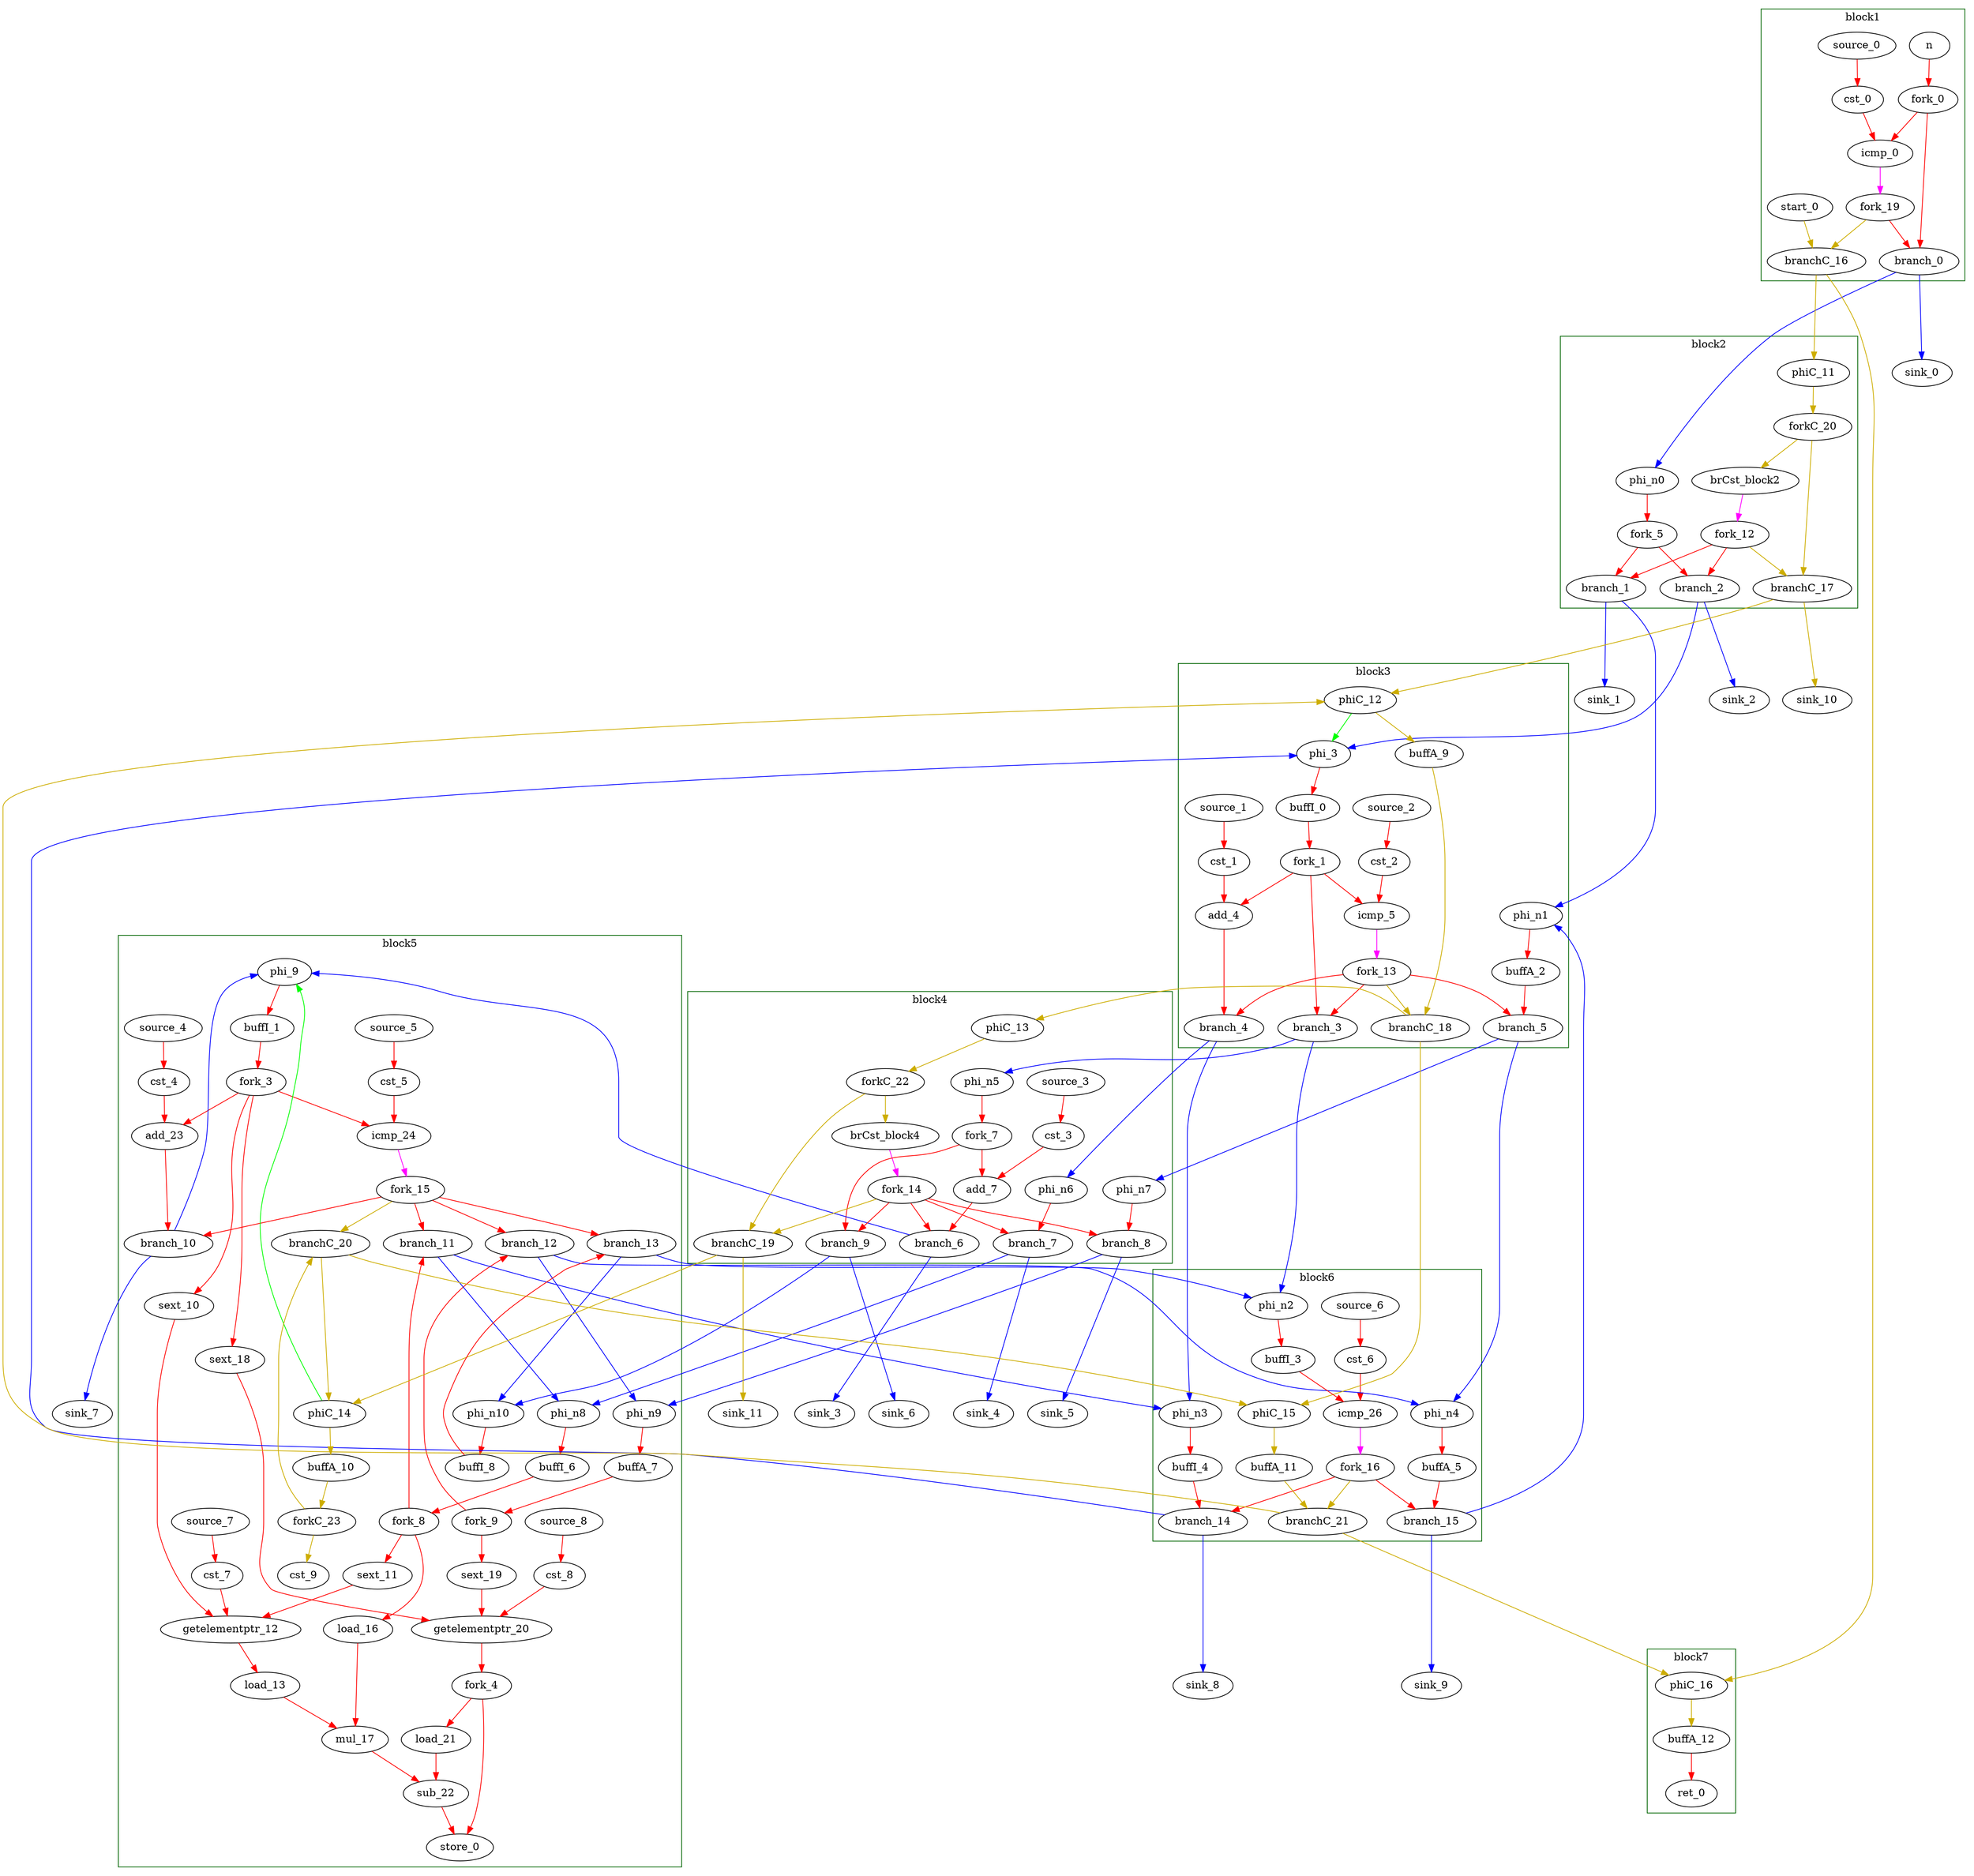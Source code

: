 Digraph G {
	splines=spline;
//DHLS version: 0.1.1" [shape = "none" pos = "20,20!"]
		"n" [type = "Entry", bbID= 1, in = "in1:32", out = "out1:32"];
		"cst_0" [type = "Constant", bbID= 1, in = "in1:32", out = "out1:32", value = "0x00000000", delay="0.000 0.000 0.000 100.000 100.000 100.000 100.000 100.000"];
		"icmp_0" [type = "Operator", bbID= 1, op = "icmp_sgt_op", in = "in1:32 in2:32 ", out = "out1:1 ", delay="1.907 1.397 1.400 1.409 100.000 100.000 100.000 100.000", latency=0, II=1];
		"brCst_block2" [type = "Constant", bbID= 2, in = "in1:1", out = "out1:1", value = "0x1", delay="1.412 1.397 0.000 1.412 1.397 1.412 100.000 100.000"];
		"phi_3" [type = "Mux", bbID= 3, in = "in1?:1 in2:32 in3:32 ", out = "out1:32", delay="1.412 1.397 0.000 1.412 1.397 1.412 100.000 100.000"];
		"cst_1" [type = "Constant", bbID= 3, in = "in1:32", out = "out1:32", value = "0x00000001", delay="0.000 0.000 0.000 100.000 100.000 100.000 100.000 100.000"];
		"add_4" [type = "Operator", bbID= 3, op = "add_op", in = "in1:32 in2:32 ", out = "out1:32 ", delay="2.287 1.397 1.400 1.409 100.000 100.000 100.000 100.000", latency=0, II=1];
		"cst_2" [type = "Constant", bbID= 3, in = "in1:32", out = "out1:32", value = "0x00000001", delay="0.000 0.000 0.000 100.000 100.000 100.000 100.000 100.000"];
		"icmp_5" [type = "Operator", bbID= 3, op = "icmp_sgt_op", in = "in1:32 in2:32 ", out = "out1:1 ", delay="1.907 1.397 1.400 1.409 100.000 100.000 100.000 100.000", latency=0, II=1];
		"cst_3" [type = "Constant", bbID= 4, in = "in1:32", out = "out1:32", value = "0x00000001", delay="0.000 0.000 0.000 100.000 100.000 100.000 100.000 100.000"];
		"add_7" [type = "Operator", bbID= 4, op = "add_op", in = "in1:32 in2:32 ", out = "out1:32 ", delay="2.287 1.397 1.400 1.409 100.000 100.000 100.000 100.000", latency=0, II=1];
		"brCst_block4" [type = "Constant", bbID= 4, in = "in1:1", out = "out1:1", value = "0x1", delay="1.412 1.397 0.000 1.412 1.397 1.412 100.000 100.000"];
		"phi_9" [type = "Mux", bbID= 5, in = "in1?:1 in2:32 in3:32 ", out = "out1:32", delay="1.412 1.397 0.000 1.412 1.397 1.412 100.000 100.000"];
		"sext_10" [type = "Operator", bbID= 5, op = "zext_op", in = "in1:32 ", out = "out1:32 ", delay="0.672 0.672 1.397 1.397 100.000 100.000 100.000 100.000", latency=0, II=1];
		"sext_11" [type = "Operator", bbID= 5, op = "zext_op", in = "in1:32 ", out = "out1:32 ", delay="0.672 0.672 1.397 1.397 100.000 100.000 100.000 100.000", latency=0, II=1];
		"getelementptr_12" [type = "Operator", bbID= 5, op = "getelementptr_op", in = "in1:32 in2:32 in3:32 ", out = "out1:32 ", constants=1, delay="3.792 0.672 0.672 100.000 100.000 100.000 100.000 100.000", latency=0, II=1];
		"load_13" [type = "Operator", bbID= 5, op = "mc_load_op", bbID= 5, portId= 0, in = "in1:32 in2:32", out = "out1:32 out2:32 ", delay="1.412 1.409 0.000 100.000 100.000 100.000 100.000 100.000", latency=2, II=1];
		"load_16" [type = "Operator", bbID= 5, op = "mc_load_op", bbID= 5, portId= 0, in = "in1:32 in2:32", out = "out1:32 out2:32 ", delay="1.412 1.409 0.000 100.000 100.000 100.000 100.000 100.000", latency=2, II=1];
		"mul_17" [type = "Operator", bbID= 5, op = "mul_op", in = "in1:32 in2:32 ", out = "out1:32 ", delay="0.000 0.000 0.000 100.000 100.000 100.000 100.000 100.000", latency=4, II=1];
		"sext_18" [type = "Operator", bbID= 5, op = "zext_op", in = "in1:32 ", out = "out1:32 ", delay="0.672 0.672 1.397 1.397 100.000 100.000 100.000 100.000", latency=0, II=1];
		"sext_19" [type = "Operator", bbID= 5, op = "zext_op", in = "in1:32 ", out = "out1:32 ", delay="0.672 0.672 1.397 1.397 100.000 100.000 100.000 100.000", latency=0, II=1];
		"getelementptr_20" [type = "Operator", bbID= 5, op = "getelementptr_op", in = "in1:32 in2:32 in3:32 ", out = "out1:32 ", constants=1, delay="3.792 0.672 0.672 100.000 100.000 100.000 100.000 100.000", latency=0, II=1];
		"load_21" [type = "Operator", bbID= 5, op = "mc_load_op", bbID= 5, portId= 1, in = "in1:32 in2:32", out = "out1:32 out2:32 ", delay="1.412 1.409 0.000 100.000 100.000 100.000 100.000 100.000", latency=2, II=1];
		"sub_22" [type = "Operator", bbID= 5, op = "sub_op", in = "in1:32 in2:32 ", out = "out1:32 ", delay="2.287 1.397 1.400 1.409 100.000 100.000 100.000 100.000", latency=0, II=1];
		"store_0" [type = "Operator", bbID= 5, op = "mc_store_op", bbID= 5, portId= 0, in = "in1:32 in2:32 ", out = "out1:32 out2:32", delay="0.672 1.397 1.400 1.409 100.000 100.000 100.000 100.000", latency=0, II=1];
		"cst_4" [type = "Constant", bbID= 5, in = "in1:32", out = "out1:32", value = "0x00000001", delay="0.000 0.000 0.000 100.000 100.000 100.000 100.000 100.000"];
		"add_23" [type = "Operator", bbID= 5, op = "add_op", in = "in1:32 in2:32 ", out = "out1:32 ", delay="2.287 1.397 1.400 1.409 100.000 100.000 100.000 100.000", latency=0, II=1];
		"cst_5" [type = "Constant", bbID= 5, in = "in1:32", out = "out1:32", value = "0x00000000", delay="0.000 0.000 0.000 100.000 100.000 100.000 100.000 100.000"];
		"icmp_24" [type = "Operator", bbID= 5, op = "icmp_sgt_op", in = "in1:32 in2:32 ", out = "out1:1 ", delay="1.907 1.397 1.400 1.409 100.000 100.000 100.000 100.000", latency=0, II=1];
		"cst_6" [type = "Constant", bbID= 6, in = "in1:32", out = "out1:32", value = "0x00000001", delay="0.000 0.000 0.000 100.000 100.000 100.000 100.000 100.000"];
		"icmp_26" [type = "Operator", bbID= 6, op = "icmp_sgt_op", in = "in1:32 in2:32 ", out = "out1:1 ", delay="1.907 1.397 1.400 1.409 100.000 100.000 100.000 100.000", latency=0, II=1];
		"ret_0" [type = "Operator", bbID= 7, op = "ret_op", in = "in1:0 ", out = "out1:0 ", delay="1.412 1.409 0.000 100.000 100.000 100.000 100.000 100.000", latency=0, II=1];
		"cst_7" [type = "Constant", bbID= 5, in = "in1:32", out = "out1:32", value = "0x00000001", delay="0.000 0.000 0.000 100.000 100.000 100.000 100.000 100.000"];
		"cst_8" [type = "Constant", bbID= 5, in = "in1:32", out = "out1:32", value = "0x00000001", delay="0.000 0.000 0.000 100.000 100.000 100.000 100.000 100.000"];
		"phi_n0" [type = "Merge", bbID= 2, in = "in1:32 ", out = "out1:32", delay="0.000 0.000 0.000 100.000 100.000 100.000 100.000 100.000"];
		"phi_n1" [type = "Merge", bbID= 3, in = "in1:32 in2:32 ", out = "out1:32", delay="1.397 1.412 0.000 100.000 100.000 100.000 100.000 100.000"];
		"phi_n2" [type = "Merge", bbID= 6, in = "in1:32 in2:32 ", out = "out1:32", delay="1.397 1.412 0.000 100.000 100.000 100.000 100.000 100.000"];
		"phi_n3" [type = "Merge", bbID= 6, in = "in1:32 in2:32 ", out = "out1:32", delay="1.397 1.412 0.000 100.000 100.000 100.000 100.000 100.000"];
		"phi_n4" [type = "Merge", bbID= 6, in = "in1:32 in2:32 ", out = "out1:32", delay="1.397 1.412 0.000 100.000 100.000 100.000 100.000 100.000"];
		"phi_n5" [type = "Merge", bbID= 4, in = "in1:32 ", out = "out1:32", delay="0.000 0.000 0.000 100.000 100.000 100.000 100.000 100.000"];
		"phi_n6" [type = "Merge", bbID= 4, in = "in1:32 ", out = "out1:32", delay="0.000 0.000 0.000 100.000 100.000 100.000 100.000 100.000"];
		"phi_n7" [type = "Merge", bbID= 4, in = "in1:32 ", out = "out1:32", delay="0.000 0.000 0.000 100.000 100.000 100.000 100.000 100.000"];
		"phi_n8" [type = "Merge", bbID= 5, in = "in1:32 in2:32 ", out = "out1:32", delay="1.397 1.412 0.000 100.000 100.000 100.000 100.000 100.000"];
		"phi_n9" [type = "Merge", bbID= 5, in = "in1:32 in2:32 ", out = "out1:32", delay="1.397 1.412 0.000 100.000 100.000 100.000 100.000 100.000"];
		"phi_n10" [type = "Merge", bbID= 5, in = "in1:32 in2:32 ", out = "out1:32", delay="1.397 1.412 0.000 100.000 100.000 100.000 100.000 100.000"];
		"fork_0" [type = "Fork", bbID= 1, in = "in1:32", out = "out1:32 out2:32 ", delay="0.000 0.100 0.100 100.000 100.000 100.000 100.000 100.000"];
		"fork_1" [type = "Fork", bbID= 3, in = "in1:32", out = "out1:32 out2:32 out3:32 ", delay="0.000 0.100 0.100 100.000 100.000 100.000 100.000 100.000"];
		"fork_3" [type = "Fork", bbID= 5, in = "in1:32", out = "out1:32 out2:32 out3:32 out4:32 ", delay="0.000 0.100 0.100 100.000 100.000 100.000 100.000 100.000"];
		"fork_4" [type = "Fork", bbID= 5, in = "in1:32", out = "out1:32 out2:32 ", delay="0.000 0.100 0.100 100.000 100.000 100.000 100.000 100.000"];
		"fork_5" [type = "Fork", bbID= 2, in = "in1:32", out = "out1:32 out2:32 ", delay="0.000 0.100 0.100 100.000 100.000 100.000 100.000 100.000"];
		"fork_7" [type = "Fork", bbID= 4, in = "in1:32", out = "out1:32 out2:32 ", delay="0.000 0.100 0.100 100.000 100.000 100.000 100.000 100.000"];
		"fork_8" [type = "Fork", bbID= 5, in = "in1:32", out = "out1:32 out2:32 out3:32 ", delay="0.000 0.100 0.100 100.000 100.000 100.000 100.000 100.000"];
		"fork_9" [type = "Fork", bbID= 5, in = "in1:32", out = "out1:32 out2:32 ", delay="0.000 0.100 0.100 100.000 100.000 100.000 100.000 100.000"];
		"branch_0" [type = "Branch", bbID= 1,  in = "in1:32 in2?:1", out = "out1+:32 out2-:32", delay="0.000 1.409 1.411 1.412 1.400 1.412 100.000 100.000"];
		"branch_1" [type = "Branch", bbID= 2,  in = "in1:32 in2?:1", out = "out1+:32 out2-:32", delay="0.000 1.409 1.411 1.412 1.400 1.412 100.000 100.000"];
		"branch_2" [type = "Branch", bbID= 2,  in = "in1:32 in2?:1", out = "out1+:32 out2-:32", delay="0.000 1.409 1.411 1.412 1.400 1.412 100.000 100.000"];
		"fork_12" [type = "Fork", bbID= 2, in = "in1:1", out = "out1:1 out2:1 out3:1 ", delay="0.000 0.100 0.100 100.000 100.000 100.000 100.000 100.000"];
		"branch_3" [type = "Branch", bbID= 3,  in = "in1:32 in2?:1", out = "out1+:32 out2-:32", delay="0.000 1.409 1.411 1.412 1.400 1.412 100.000 100.000"];
		"branch_4" [type = "Branch", bbID= 3,  in = "in1:32 in2?:1", out = "out1+:32 out2-:32", delay="0.000 1.409 1.411 1.412 1.400 1.412 100.000 100.000"];
		"branch_5" [type = "Branch", bbID= 3,  in = "in1:32 in2?:1", out = "out1+:32 out2-:32", delay="0.000 1.409 1.411 1.412 1.400 1.412 100.000 100.000"];
		"fork_13" [type = "Fork", bbID= 3, in = "in1:1", out = "out1:1 out2:1 out3:1 out4:1 ", delay="0.000 0.100 0.100 100.000 100.000 100.000 100.000 100.000"];
		"branch_6" [type = "Branch", bbID= 4,  in = "in1:32 in2?:1", out = "out1+:32 out2-:32", delay="0.000 1.409 1.411 1.412 1.400 1.412 100.000 100.000"];
		"branch_7" [type = "Branch", bbID= 4,  in = "in1:32 in2?:1", out = "out1+:32 out2-:32", delay="0.000 1.409 1.411 1.412 1.400 1.412 100.000 100.000"];
		"branch_8" [type = "Branch", bbID= 4,  in = "in1:32 in2?:1", out = "out1+:32 out2-:32", delay="0.000 1.409 1.411 1.412 1.400 1.412 100.000 100.000"];
		"branch_9" [type = "Branch", bbID= 4,  in = "in1:32 in2?:1", out = "out1+:32 out2-:32", delay="0.000 1.409 1.411 1.412 1.400 1.412 100.000 100.000"];
		"fork_14" [type = "Fork", bbID= 4, in = "in1:1", out = "out1:1 out2:1 out3:1 out4:1 out5:1 ", delay="0.000 0.100 0.100 100.000 100.000 100.000 100.000 100.000"];
		"branch_10" [type = "Branch", bbID= 5,  in = "in1:32 in2?:1", out = "out1+:32 out2-:32", delay="0.000 1.409 1.411 1.412 1.400 1.412 100.000 100.000"];
		"branch_11" [type = "Branch", bbID= 5,  in = "in1:32 in2?:1", out = "out1+:32 out2-:32", delay="0.000 1.409 1.411 1.412 1.400 1.412 100.000 100.000"];
		"branch_12" [type = "Branch", bbID= 5,  in = "in1:32 in2?:1", out = "out1+:32 out2-:32", delay="0.000 1.409 1.411 1.412 1.400 1.412 100.000 100.000"];
		"branch_13" [type = "Branch", bbID= 5,  in = "in1:32 in2?:1", out = "out1+:32 out2-:32", delay="0.000 1.409 1.411 1.412 1.400 1.412 100.000 100.000"];
		"fork_15" [type = "Fork", bbID= 5, in = "in1:1", out = "out1:1 out2:1 out3:1 out4:1 out5:1 ", delay="0.000 0.100 0.100 100.000 100.000 100.000 100.000 100.000"];
		"branch_14" [type = "Branch", bbID= 6,  in = "in1:32 in2?:1", out = "out1+:32 out2-:32", delay="0.000 1.409 1.411 1.412 1.400 1.412 100.000 100.000"];
		"branch_15" [type = "Branch", bbID= 6,  in = "in1:32 in2?:1", out = "out1+:32 out2-:32", delay="0.000 1.409 1.411 1.412 1.400 1.412 100.000 100.000"];
		"fork_16" [type = "Fork", bbID= 6, in = "in1:1", out = "out1:1 out2:1 out3:1 ", delay="0.000 0.100 0.100 100.000 100.000 100.000 100.000 100.000"];
//		"MC_A" [type = "MC", bbID= 0, in = "in1:32*c0 in2:32*l0a in3:32*l1a in4:32*s0a in5:32*s0d ", out = "out1:32*l0d out2:32*l1d out3:0*e ", memory = "A", bbcount = 1, ldcount = 2, stcount = 1];
//		"MC_x" [type = "MC", bbID= 0, in = "in1:32*l0a ", out = "out1:32*l0d out2:0*e ", memory = "x", bbcount = 0, ldcount = 1, stcount = 0];
		"cst_9" [type = "Constant", bbID= 5, in = "in1:32", out = "out1:32", value = "0x00000001", delay="0.000 0.000 0.000 100.000 100.000 100.000 100.000 100.000"];
//		"end_0" [type = "Exit", bbID= 0, in = "in1:0*e in2:0*e in3:0", out = "out1:0"];
		"start_0" [type = "Entry", control= "true", bbID= 1, in = "in1:0", out = "out1:0"];
		"branchC_16" [type = "Branch", bbID= 1,  in = "in1:0 in2?:1", out = "out1+:0 out2-:0", delay="0.000 1.409 1.411 1.412 1.400 1.412 100.000 100.000"];
		"fork_19" [type = "Fork", bbID= 1, in = "in1:1", out = "out1:1 out2:1 ", delay="0.000 0.100 0.100 100.000 100.000 100.000 100.000 100.000"];
		"phiC_11" [type = "Merge", bbID= 2, in = "in1:0 ", out = "out1:0", delay="0.000 1.397 0.000 100.000 100.000 100.000 100.000 100.000"];
		"forkC_20" [type = "Fork", bbID= 2, in = "in1:0", out = "out1:0 out2:0 "];
		"branchC_17" [type = "Branch", bbID= 2,  in = "in1:0 in2?:1", out = "out1+:0 out2-:0", delay="0.000 1.409 1.411 1.412 1.400 1.412 100.000 100.000"];
		"phiC_12" [type = "CntrlMerge", bbID= 3, in = "in1:0 in2:0 ", out = "out1:0 out2?:1", delay="0.000 1.397 0.000 100.000 100.000 100.000 100.000 100.000"];
		"branchC_18" [type = "Branch", bbID= 3,  in = "in1:0 in2?:1", out = "out1+:0 out2-:0", delay="0.000 1.409 1.411 1.412 1.400 1.412 100.000 100.000"];
		"phiC_13" [type = "Merge", bbID= 4, in = "in1:0 ", out = "out1:0", delay="0.000 1.397 0.000 100.000 100.000 100.000 100.000 100.000"];
		"forkC_22" [type = "Fork", bbID= 4, in = "in1:0", out = "out1:0 out2:0 "];
		"branchC_19" [type = "Branch", bbID= 4,  in = "in1:0 in2?:1", out = "out1+:0 out2-:0", delay="0.000 1.409 1.411 1.412 1.400 1.412 100.000 100.000"];
		"phiC_14" [type = "CntrlMerge", bbID= 5, in = "in1:0 in2:0 ", out = "out1:0 out2?:1", delay="0.000 1.397 0.000 100.000 100.000 100.000 100.000 100.000"];
		"forkC_23" [type = "Fork", bbID= 5, in = "in1:0", out = "out1:0 out2:0 "];
		"branchC_20" [type = "Branch", bbID= 5,  in = "in1:0 in2?:1", out = "out1+:0 out2-:0", delay="0.000 1.409 1.411 1.412 1.400 1.412 100.000 100.000"];
		"phiC_15" [type = "Merge", bbID= 6, in = "in1:0 in2:0 ", out = "out1:0", delay="0.000 1.397 0.000 100.000 100.000 100.000 100.000 100.000"];
		"branchC_21" [type = "Branch", bbID= 6,  in = "in1:0 in2?:1", out = "out1+:0 out2-:0", delay="0.000 1.409 1.411 1.412 1.400 1.412 100.000 100.000"];
		"phiC_16" [type = "Merge", bbID= 7, in = "in1:0 in2:0 ", out = "out1:0", delay="0.000 1.397 0.000 100.000 100.000 100.000 100.000 100.000"];
		"sink_0" [type = "Sink", bbID= 0, in = "in1:32"];
		"sink_1" [type = "Sink", bbID= 0, in = "in1:32"];
		"sink_2" [type = "Sink", bbID= 0, in = "in1:32"];
		"sink_3" [type = "Sink", bbID= 0, in = "in1:32"];
		"sink_4" [type = "Sink", bbID= 0, in = "in1:32"];
		"sink_5" [type = "Sink", bbID= 0, in = "in1:32"];
		"sink_6" [type = "Sink", bbID= 0, in = "in1:32"];
		"sink_7" [type = "Sink", bbID= 0, in = "in1:32"];
		"sink_8" [type = "Sink", bbID= 0, in = "in1:32"];
		"sink_9" [type = "Sink", bbID= 0, in = "in1:32"];
		"sink_10" [type = "Sink", bbID= 0, in = "in1:0"];
		"sink_11" [type = "Sink", bbID= 0, in = "in1:0"];
		"source_0" [type = "Source", bbID= 1, out = "out1:32"];
		"source_1" [type = "Source", bbID= 3, out = "out1:32"];
		"source_2" [type = "Source", bbID= 3, out = "out1:32"];
		"source_3" [type = "Source", bbID= 4, out = "out1:32"];
		"source_4" [type = "Source", bbID= 5, out = "out1:32"];
		"source_5" [type = "Source", bbID= 5, out = "out1:32"];
		"source_6" [type = "Source", bbID= 6, out = "out1:32"];
		"source_7" [type = "Source", bbID= 5, out = "out1:32"];
		"source_8" [type = "Source", bbID= 5, out = "out1:32"];
		"buffI_0" [type = "Buffer", bbID= 3, in = "in1:32", out = "out1:32"];
		"buffI_1" [type = "Buffer", bbID= 5, in = "in1:32", out = "out1:32"];
		"buffA_2" [type = "Buffer", bbID= 3, in = "in1:32", out = "out1:32"];
		"buffI_3" [type = "Buffer", bbID= 6, in = "in1:32", out = "out1:32"];
		"buffI_4" [type = "Buffer", bbID= 6, in = "in1:32", out = "out1:32"];
		"buffA_5" [type = "Buffer", bbID= 6, in = "in1:32", out = "out1:32"];
		"buffI_6" [type = "Buffer", bbID= 5, in = "in1:32", out = "out1:32"];
		"buffA_7" [type = "Buffer", bbID= 5, in = "in1:32", out = "out1:32"];
		"buffI_8" [type = "Buffer", bbID= 5, in = "in1:32", out = "out1:32"];
		"buffA_9" [type = "Buffer", bbID= 3, in = "in1:0", out = "out1:0"];
		"buffA_10" [type = "Buffer", bbID= 5, in = "in1:0", out = "out1:0"];
		"buffA_11" [type = "Buffer", bbID= 6, in = "in1:0", out = "out1:0"];
		"buffA_12" [type = "Buffer", bbID= 7, in = "in1:0", out = "out1:0"];
//		"load_13" -> "MC_A" [color = "darkgreen", mem_address = "true", from = "out2", to = "in2"];
//		"MC_A" -> "load_13" [color = "darkgreen", mem_address = "false", from = "out1", to = "in1"];
//		"load_16" -> "MC_x" [color = "darkgreen", mem_address = "true", from = "out2", to = "in1"];
//		"MC_x" -> "load_16" [color = "darkgreen", mem_address = "false", from = "out1", to = "in1"];
//		"load_21" -> "MC_A" [color = "darkgreen", mem_address = "true", from = "out2", to = "in3"];
//		"MC_A" -> "load_21" [color = "darkgreen", mem_address = "false", from = "out2", to = "in1"];
//		"store_0" -> "MC_A" [color = "darkgreen", mem_address = "true", from = "out2", to = "in4"];
//		"store_0" -> "MC_A" [color = "darkgreen", mem_address = "false", from = "out1", to = "in5"];
//		"cst_9" -> "MC_A" [color = "darkgreen", from = "out1", to = "in1"];
//		"MC_A" -> "end_0" [color = "gold3", from = "out3", to = "in1"];
//		"MC_x" -> "end_0" [color = "gold3", from = "out2", to = "in2"];
	subgraph cluster_0 {
	color = "darkgreen";
		label = "block1";
		"n" -> "fork_0" [color = "red", from = "out1", to = "in1"];
		"cst_0" -> "icmp_0" [color = "red", from = "out1", to = "in2"];
		"icmp_0" -> "fork_19" [color = "magenta", from = "out1", to = "in1"];
		"fork_0" -> "icmp_0" [color = "red", from = "out1", to = "in1"];
		"fork_0" -> "branch_0" [color = "red", from = "out2", to = "in1"];
		"start_0" -> "branchC_16" [color = "gold3", from = "out1", to = "in1"];
		"fork_19" -> "branch_0" [color = "red", from = "out1", to = "in2"];
		"fork_19" -> "branchC_16" [color = "gold3", from = "out2", to = "in2"];
		"source_0" -> "cst_0" [color = "red", from = "out1", to = "in1"];
	}
		"branch_0" -> "phi_n0" [color = "blue", minlen = 3, from = "out1", to = "in1"];
		"branch_0" -> "sink_0" [color = "blue", minlen = 3, from = "out2", to = "in1"];
		"branchC_16" -> "phiC_11" [color = "gold3", minlen = 3, from = "out1", to = "in1"];
		"branchC_16" -> "phiC_16" [color = "gold3", minlen = 3, from = "out2", to = "in1"];
	subgraph cluster_1 {
	color = "darkgreen";
		label = "block2";
		"brCst_block2" -> "fork_12" [color = "magenta", from = "out1", to = "in1"];
		"phi_n0" -> "fork_5" [color = "red", from = "out1", to = "in1"];
		"fork_5" -> "branch_1" [color = "red", from = "out1", to = "in1"];
		"fork_5" -> "branch_2" [color = "red", from = "out2", to = "in1"];
		"fork_12" -> "branch_2" [color = "red", from = "out1", to = "in2"];
		"fork_12" -> "branch_1" [color = "red", from = "out2", to = "in2"];
		"fork_12" -> "branchC_17" [color = "gold3", from = "out3", to = "in2"];
		"phiC_11" -> "forkC_20" [color = "gold3", from = "out1", to = "in1"];
		"forkC_20" -> "branchC_17" [color = "gold3", from = "out1", to = "in1"];
		"forkC_20" -> "brCst_block2" [color = "gold3", from = "out2", to = "in1"];
	}
		"branch_1" -> "phi_n1" [color = "blue", minlen = 3, from = "out1", to = "in1"];
		"branch_1" -> "sink_1" [color = "blue", minlen = 3, from = "out2", to = "in1"];
		"branch_2" -> "phi_3" [color = "blue", minlen = 3, from = "out1", to = "in2"];
		"branch_2" -> "sink_2" [color = "blue", minlen = 3, from = "out2", to = "in1"];
		"branchC_17" -> "phiC_12" [color = "gold3", minlen = 3, from = "out1", to = "in1"];
		"branchC_17" -> "sink_10" [color = "gold3", minlen = 3, from = "out2", to = "in1"];
	subgraph cluster_2 {
	color = "darkgreen";
		label = "block3";
		"phi_3" -> "buffI_0" [color = "red", from = "out1", to = "in1"];
		"cst_1" -> "add_4" [color = "red", from = "out1", to = "in2"];
		"add_4" -> "branch_4" [color = "red", from = "out1", to = "in1"];
		"cst_2" -> "icmp_5" [color = "red", from = "out1", to = "in2"];
		"icmp_5" -> "fork_13" [color = "magenta", from = "out1", to = "in1"];
		"phi_n1" -> "buffA_2" [color = "red", from = "out1", to = "in1"];
		"fork_1" -> "add_4" [color = "red", from = "out1", to = "in1"];
		"fork_1" -> "icmp_5" [color = "red", from = "out2", to = "in1"];
		"fork_1" -> "branch_3" [color = "red", from = "out3", to = "in1"];
		"fork_13" -> "branch_5" [color = "red", from = "out1", to = "in2"];
		"fork_13" -> "branch_4" [color = "red", from = "out2", to = "in2"];
		"fork_13" -> "branch_3" [color = "red", from = "out3", to = "in2"];
		"fork_13" -> "branchC_18" [color = "gold3", from = "out4", to = "in2"];
		"phiC_12" -> "phi_3" [color = "green", from = "out2", to = "in1"];
		"phiC_12" -> "buffA_9" [color = "gold3", from = "out1", to = "in1"];
		"source_1" -> "cst_1" [color = "red", from = "out1", to = "in1"];
		"source_2" -> "cst_2" [color = "red", from = "out1", to = "in1"];
		"buffI_0" -> "fork_1" [color = "red", from = "out1", to = "in1"];
		"buffA_2" -> "branch_5" [color = "red", from = "out1", to = "in1"];
		"buffA_9" -> "branchC_18" [color = "gold3", from = "out1", to = "in1"];
	}
		"branch_3" -> "phi_n5" [color = "blue", minlen = 3, from = "out1", to = "in1"];
		"branch_3" -> "phi_n2" [color = "blue", minlen = 3, from = "out2", to = "in1"];
		"branch_4" -> "phi_n6" [color = "blue", minlen = 3, from = "out1", to = "in1"];
		"branch_4" -> "phi_n3" [color = "blue", minlen = 3, from = "out2", to = "in1"];
		"branch_5" -> "phi_n7" [color = "blue", minlen = 3, from = "out1", to = "in1"];
		"branch_5" -> "phi_n4" [color = "blue", minlen = 3, from = "out2", to = "in1"];
		"branchC_18" -> "phiC_13" [color = "gold3", minlen = 3, from = "out1", to = "in1"];
		"branchC_18" -> "phiC_15" [color = "gold3", minlen = 3, from = "out2", to = "in1"];
	subgraph cluster_3 {
	color = "darkgreen";
		label = "block4";
		"cst_3" -> "add_7" [color = "red", from = "out1", to = "in2"];
		"add_7" -> "branch_6" [color = "red", from = "out1", to = "in1"];
		"brCst_block4" -> "fork_14" [color = "magenta", from = "out1", to = "in1"];
		"phi_n5" -> "fork_7" [color = "red", from = "out1", to = "in1"];
		"phi_n6" -> "branch_7" [color = "red", from = "out1", to = "in1"];
		"phi_n7" -> "branch_8" [color = "red", from = "out1", to = "in1"];
		"fork_7" -> "add_7" [color = "red", from = "out1", to = "in1"];
		"fork_7" -> "branch_9" [color = "red", from = "out2", to = "in1"];
		"fork_14" -> "branch_9" [color = "red", from = "out1", to = "in2"];
		"fork_14" -> "branch_8" [color = "red", from = "out2", to = "in2"];
		"fork_14" -> "branch_7" [color = "red", from = "out3", to = "in2"];
		"fork_14" -> "branch_6" [color = "red", from = "out4", to = "in2"];
		"fork_14" -> "branchC_19" [color = "gold3", from = "out5", to = "in2"];
		"phiC_13" -> "forkC_22" [color = "gold3", from = "out1", to = "in1"];
		"forkC_22" -> "branchC_19" [color = "gold3", from = "out1", to = "in1"];
		"forkC_22" -> "brCst_block4" [color = "gold3", from = "out2", to = "in1"];
		"source_3" -> "cst_3" [color = "red", from = "out1", to = "in1"];
	}
		"branch_6" -> "phi_9" [color = "blue", minlen = 3, from = "out1", to = "in2"];
		"branch_6" -> "sink_3" [color = "blue", minlen = 3, from = "out2", to = "in1"];
		"branch_7" -> "phi_n8" [color = "blue", minlen = 3, from = "out1", to = "in1"];
		"branch_7" -> "sink_4" [color = "blue", minlen = 3, from = "out2", to = "in1"];
		"branch_8" -> "phi_n9" [color = "blue", minlen = 3, from = "out1", to = "in1"];
		"branch_8" -> "sink_5" [color = "blue", minlen = 3, from = "out2", to = "in1"];
		"branch_9" -> "phi_n10" [color = "blue", minlen = 3, from = "out1", to = "in1"];
		"branch_9" -> "sink_6" [color = "blue", minlen = 3, from = "out2", to = "in1"];
		"branchC_19" -> "phiC_14" [color = "gold3", minlen = 3, from = "out1", to = "in1"];
		"branchC_19" -> "sink_11" [color = "gold3", minlen = 3, from = "out2", to = "in1"];
	subgraph cluster_4 {
	color = "darkgreen";
		label = "block5";
		"phi_9" -> "buffI_1" [color = "red", from = "out1", to = "in1"];
		"sext_10" -> "getelementptr_12" [color = "red", from = "out1", to = "in1"];
		"sext_11" -> "getelementptr_12" [color = "red", from = "out1", to = "in2"];
		"getelementptr_12" -> "load_13" [color = "red", from = "out1", to = "in2"];
		"load_13" -> "mul_17" [color = "red", from = "out1", to = "in1"];
		"load_16" -> "mul_17" [color = "red", from = "out1", to = "in2"];
		"mul_17" -> "sub_22" [color = "red", from = "out1", to = "in2"];
		"sext_18" -> "getelementptr_20" [color = "red", from = "out1", to = "in1"];
		"sext_19" -> "getelementptr_20" [color = "red", from = "out1", to = "in2"];
		"getelementptr_20" -> "fork_4" [color = "red", from = "out1", to = "in1"];
		"load_21" -> "sub_22" [color = "red", from = "out1", to = "in1"];
		"sub_22" -> "store_0" [color = "red", from = "out1", to = "in1"];
		"cst_4" -> "add_23" [color = "red", from = "out1", to = "in2"];
		"add_23" -> "branch_10" [color = "red", from = "out1", to = "in1"];
		"cst_5" -> "icmp_24" [color = "red", from = "out1", to = "in2"];
		"icmp_24" -> "fork_15" [color = "magenta", from = "out1", to = "in1"];
		"cst_7" -> "getelementptr_12" [color = "red", from = "out1", to = "in3"];
		"cst_8" -> "getelementptr_20" [color = "red", from = "out1", to = "in3"];
		"phi_n8" -> "buffI_6" [color = "red", from = "out1", to = "in1"];
		"phi_n9" -> "buffA_7" [color = "red", from = "out1", to = "in1"];
		"phi_n10" -> "buffI_8" [color = "red", from = "out1", to = "in1"];
		"fork_3" -> "sext_10" [color = "red", from = "out1", to = "in1"];
		"fork_3" -> "sext_18" [color = "red", from = "out2", to = "in1"];
		"fork_3" -> "add_23" [color = "red", from = "out3", to = "in1"];
		"fork_3" -> "icmp_24" [color = "red", from = "out4", to = "in1"];
		"fork_4" -> "load_21" [color = "red", from = "out1", to = "in2"];
		"fork_4" -> "store_0" [color = "red", from = "out2", to = "in2"];
		"fork_8" -> "sext_11" [color = "red", from = "out1", to = "in1"];
		"fork_8" -> "load_16" [color = "red", from = "out2", to = "in2"];
		"fork_8" -> "branch_11" [color = "red", from = "out3", to = "in1"];
		"fork_9" -> "sext_19" [color = "red", from = "out1", to = "in1"];
		"fork_9" -> "branch_12" [color = "red", from = "out2", to = "in1"];
		"fork_15" -> "branch_13" [color = "red", from = "out1", to = "in2"];
		"fork_15" -> "branch_12" [color = "red", from = "out2", to = "in2"];
		"fork_15" -> "branch_11" [color = "red", from = "out3", to = "in2"];
		"fork_15" -> "branch_10" [color = "red", from = "out4", to = "in2"];
		"fork_15" -> "branchC_20" [color = "gold3", from = "out5", to = "in2"];
		"phiC_14" -> "phi_9" [color = "green", from = "out2", to = "in1"];
		"phiC_14" -> "buffA_10" [color = "gold3", from = "out1", to = "in1"];
		"forkC_23" -> "cst_9" [color = "gold3", from = "out1", to = "in1"];
		"forkC_23" -> "branchC_20" [color = "gold3", from = "out2", to = "in1"];
		"source_4" -> "cst_4" [color = "red", from = "out1", to = "in1"];
		"source_5" -> "cst_5" [color = "red", from = "out1", to = "in1"];
		"source_7" -> "cst_7" [color = "red", from = "out1", to = "in1"];
		"source_8" -> "cst_8" [color = "red", from = "out1", to = "in1"];
		"buffI_1" -> "fork_3" [color = "red", from = "out1", to = "in1"];
		"buffI_6" -> "fork_8" [color = "red", from = "out1", to = "in1"];
		"buffA_7" -> "fork_9" [color = "red", from = "out1", to = "in1"];
		"buffI_8" -> "branch_13" [color = "red", from = "out1", to = "in1"];
		"buffA_10" -> "forkC_23" [color = "gold3", from = "out1", to = "in1"];
	}
		"branch_10" -> "phi_9" [color = "blue", minlen = 3, from = "out1", to = "in3"];
		"branch_10" -> "sink_7" [color = "blue", minlen = 3, from = "out2", to = "in1"];
		"branch_11" -> "phi_n8" [color = "blue", minlen = 3, from = "out1", to = "in2"];
		"branch_11" -> "phi_n3" [color = "blue", minlen = 3, from = "out2", to = "in2"];
		"branch_12" -> "phi_n9" [color = "blue", minlen = 3, from = "out1", to = "in2"];
		"branch_12" -> "phi_n4" [color = "blue", minlen = 3, from = "out2", to = "in2"];
		"branch_13" -> "phi_n10" [color = "blue", minlen = 3, from = "out1", to = "in2"];
		"branch_13" -> "phi_n2" [color = "blue", minlen = 3, from = "out2", to = "in2"];
		"branchC_20" -> "phiC_14" [color = "gold3", minlen = 3, from = "out1", to = "in2"];
		"branchC_20" -> "phiC_15" [color = "gold3", minlen = 3, from = "out2", to = "in2"];
	subgraph cluster_5 {
	color = "darkgreen";
		label = "block6";
		"cst_6" -> "icmp_26" [color = "red", from = "out1", to = "in2"];
		"icmp_26" -> "fork_16" [color = "magenta", from = "out1", to = "in1"];
		"phi_n2" -> "buffI_3" [color = "red", from = "out1", to = "in1"];
		"phi_n3" -> "buffI_4" [color = "red", from = "out1", to = "in1"];
		"phi_n4" -> "buffA_5" [color = "red", from = "out1", to = "in1"];
		"fork_16" -> "branch_15" [color = "red", from = "out1", to = "in2"];
		"fork_16" -> "branch_14" [color = "red", from = "out2", to = "in2"];
		"fork_16" -> "branchC_21" [color = "gold3", from = "out3", to = "in2"];
		"phiC_15" -> "buffA_11" [color = "gold3", from = "out1", to = "in1"];
		"source_6" -> "cst_6" [color = "red", from = "out1", to = "in1"];
		"buffI_3" -> "icmp_26" [color = "red", from = "out1", to = "in1"];
		"buffI_4" -> "branch_14" [color = "red", from = "out1", to = "in1"];
		"buffA_5" -> "branch_15" [color = "red", from = "out1", to = "in1"];
		"buffA_11" -> "branchC_21" [color = "gold3", from = "out1", to = "in1"];
	}
		"branch_14" -> "phi_3" [color = "blue", minlen = 3, from = "out1", to = "in3"];
		"branch_14" -> "sink_8" [color = "blue", minlen = 3, from = "out2", to = "in1"];
		"branch_15" -> "phi_n1" [color = "blue", minlen = 3, from = "out1", to = "in2"];
		"branch_15" -> "sink_9" [color = "blue", minlen = 3, from = "out2", to = "in1"];
		"branchC_21" -> "phiC_12" [color = "gold3", minlen = 3, from = "out1", to = "in2"];
		"branchC_21" -> "phiC_16" [color = "gold3", minlen = 3, from = "out2", to = "in2"];
	subgraph cluster_6 {
	color = "darkgreen";
		label = "block7";
//		"ret_0" -> "end_0" [color = "gold3", from = "out1", to = "in3"];
		"phiC_16" -> "buffA_12" [color = "gold3", from = "out1", to = "in1"];
		"buffA_12" -> "ret_0" [color = "red", from = "out1", to = "in1"];
	}
}